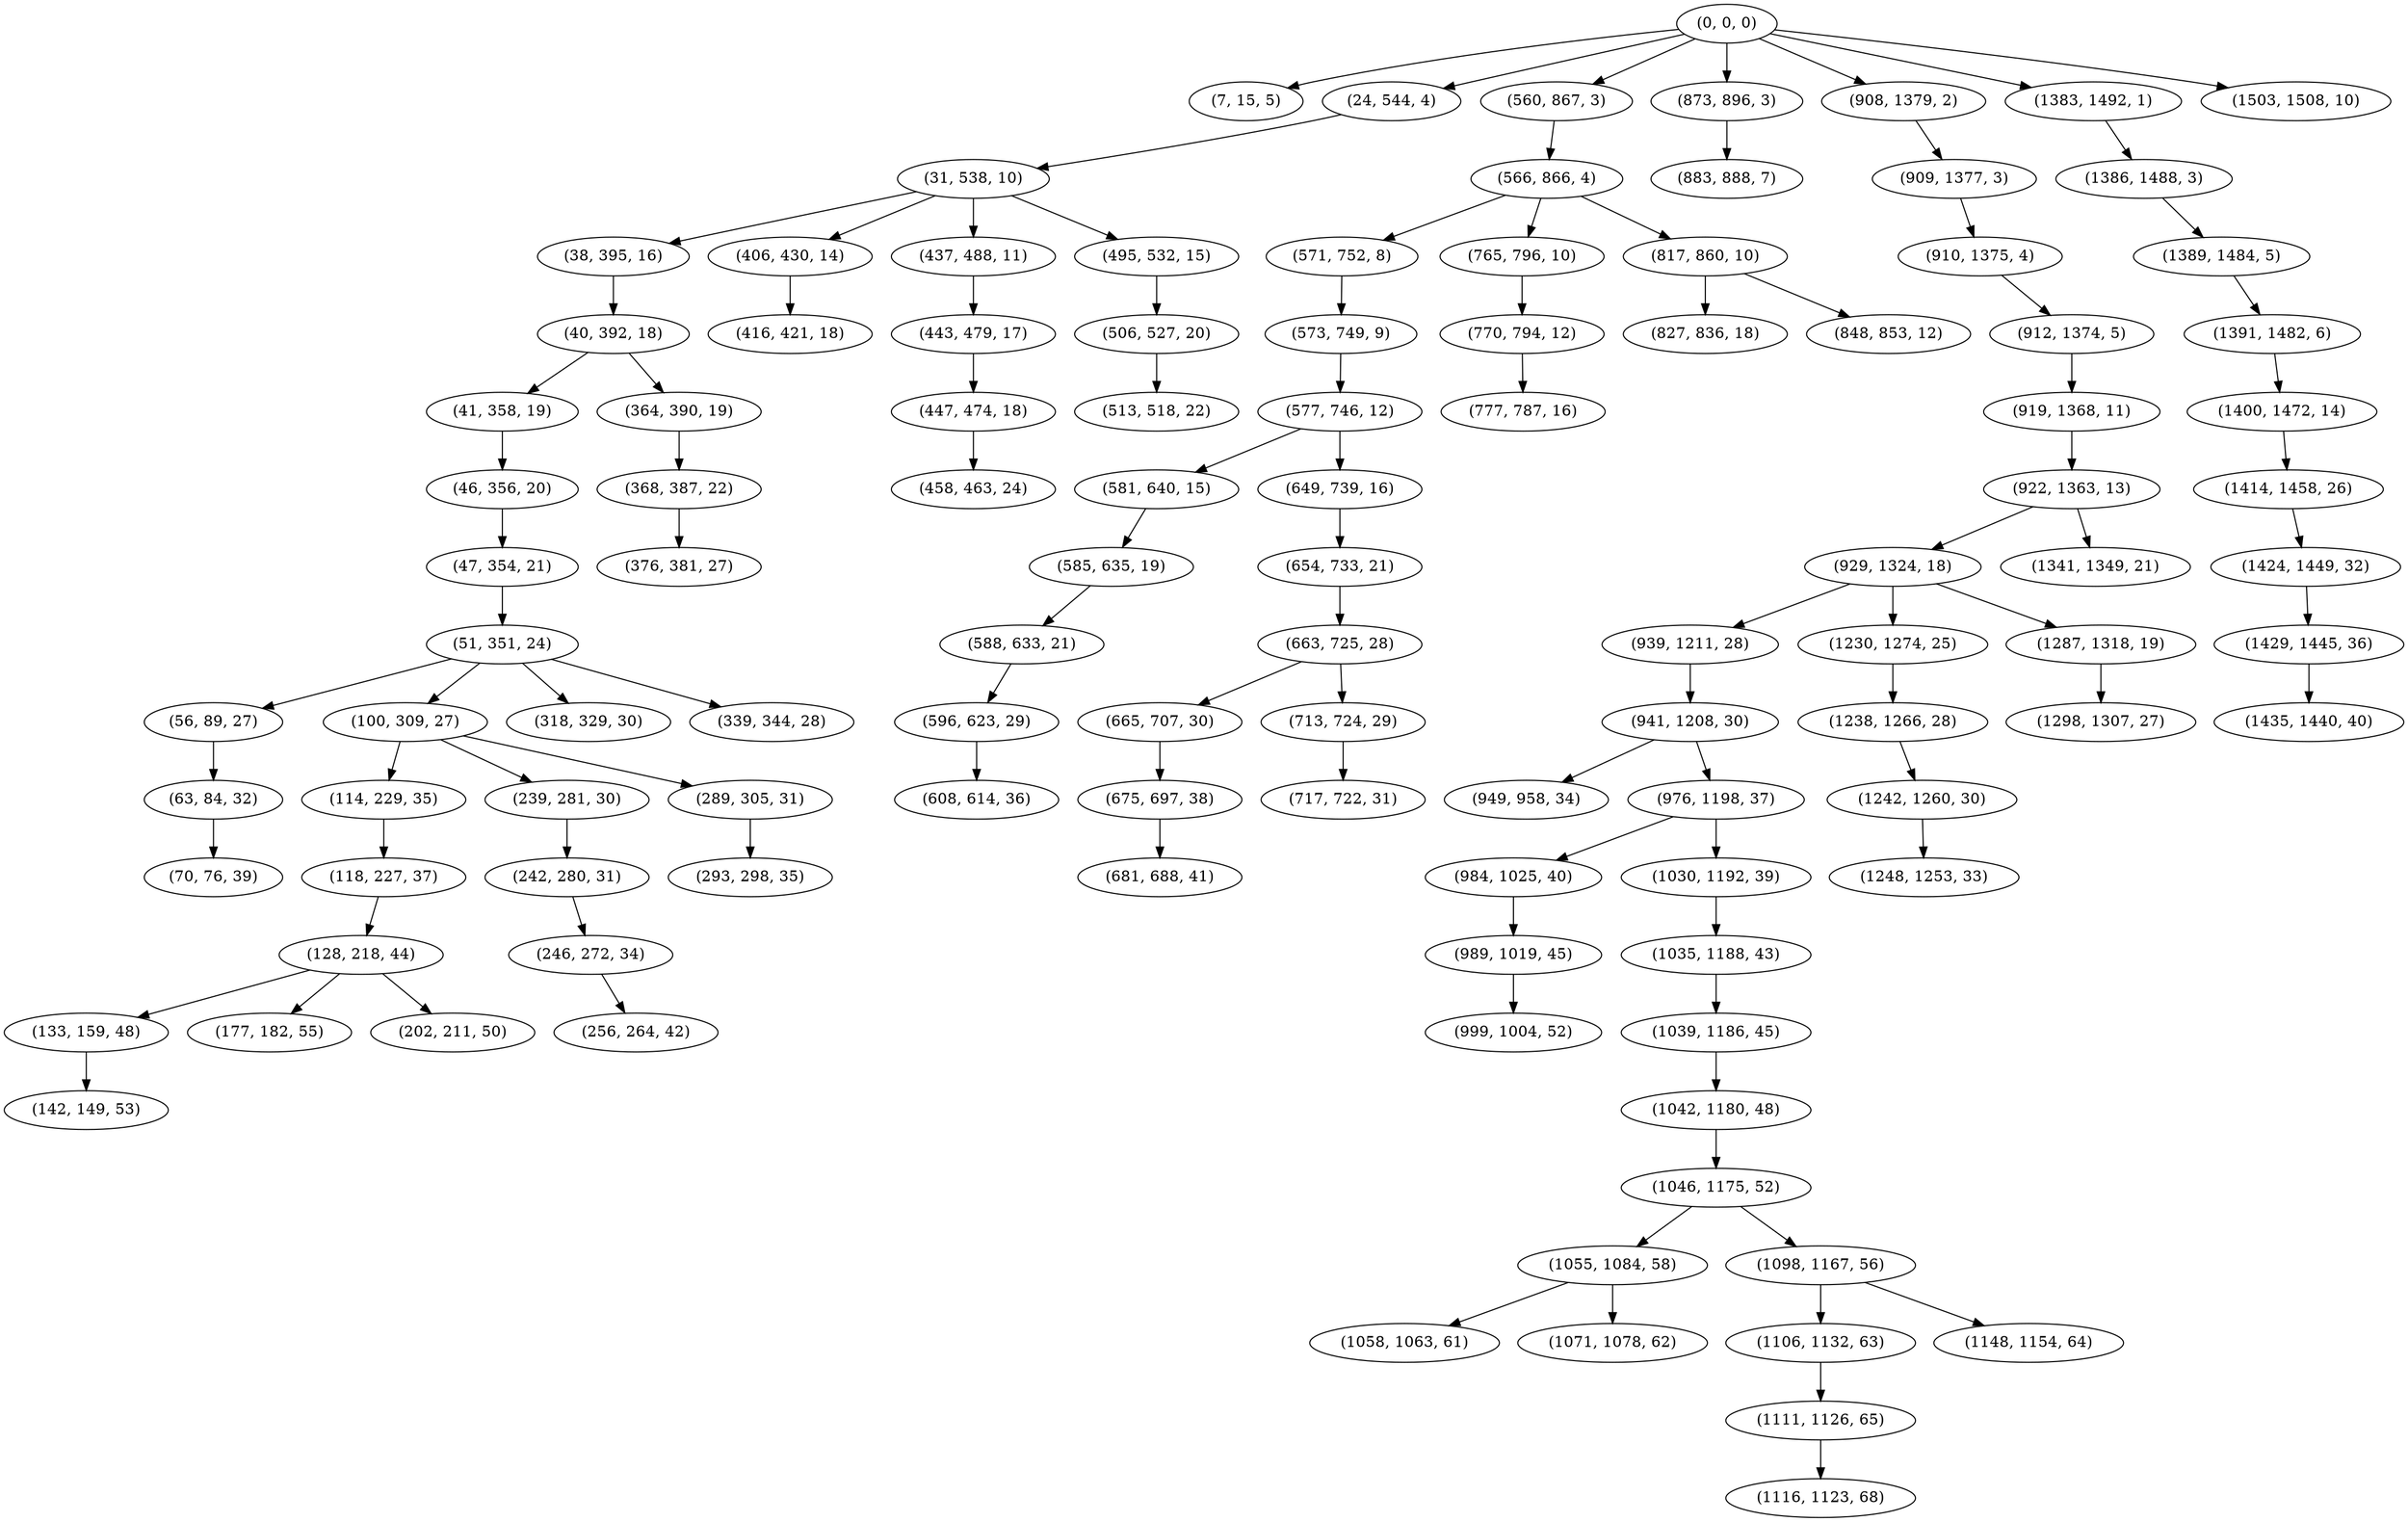digraph tree {
    "(0, 0, 0)";
    "(7, 15, 5)";
    "(24, 544, 4)";
    "(31, 538, 10)";
    "(38, 395, 16)";
    "(40, 392, 18)";
    "(41, 358, 19)";
    "(46, 356, 20)";
    "(47, 354, 21)";
    "(51, 351, 24)";
    "(56, 89, 27)";
    "(63, 84, 32)";
    "(70, 76, 39)";
    "(100, 309, 27)";
    "(114, 229, 35)";
    "(118, 227, 37)";
    "(128, 218, 44)";
    "(133, 159, 48)";
    "(142, 149, 53)";
    "(177, 182, 55)";
    "(202, 211, 50)";
    "(239, 281, 30)";
    "(242, 280, 31)";
    "(246, 272, 34)";
    "(256, 264, 42)";
    "(289, 305, 31)";
    "(293, 298, 35)";
    "(318, 329, 30)";
    "(339, 344, 28)";
    "(364, 390, 19)";
    "(368, 387, 22)";
    "(376, 381, 27)";
    "(406, 430, 14)";
    "(416, 421, 18)";
    "(437, 488, 11)";
    "(443, 479, 17)";
    "(447, 474, 18)";
    "(458, 463, 24)";
    "(495, 532, 15)";
    "(506, 527, 20)";
    "(513, 518, 22)";
    "(560, 867, 3)";
    "(566, 866, 4)";
    "(571, 752, 8)";
    "(573, 749, 9)";
    "(577, 746, 12)";
    "(581, 640, 15)";
    "(585, 635, 19)";
    "(588, 633, 21)";
    "(596, 623, 29)";
    "(608, 614, 36)";
    "(649, 739, 16)";
    "(654, 733, 21)";
    "(663, 725, 28)";
    "(665, 707, 30)";
    "(675, 697, 38)";
    "(681, 688, 41)";
    "(713, 724, 29)";
    "(717, 722, 31)";
    "(765, 796, 10)";
    "(770, 794, 12)";
    "(777, 787, 16)";
    "(817, 860, 10)";
    "(827, 836, 18)";
    "(848, 853, 12)";
    "(873, 896, 3)";
    "(883, 888, 7)";
    "(908, 1379, 2)";
    "(909, 1377, 3)";
    "(910, 1375, 4)";
    "(912, 1374, 5)";
    "(919, 1368, 11)";
    "(922, 1363, 13)";
    "(929, 1324, 18)";
    "(939, 1211, 28)";
    "(941, 1208, 30)";
    "(949, 958, 34)";
    "(976, 1198, 37)";
    "(984, 1025, 40)";
    "(989, 1019, 45)";
    "(999, 1004, 52)";
    "(1030, 1192, 39)";
    "(1035, 1188, 43)";
    "(1039, 1186, 45)";
    "(1042, 1180, 48)";
    "(1046, 1175, 52)";
    "(1055, 1084, 58)";
    "(1058, 1063, 61)";
    "(1071, 1078, 62)";
    "(1098, 1167, 56)";
    "(1106, 1132, 63)";
    "(1111, 1126, 65)";
    "(1116, 1123, 68)";
    "(1148, 1154, 64)";
    "(1230, 1274, 25)";
    "(1238, 1266, 28)";
    "(1242, 1260, 30)";
    "(1248, 1253, 33)";
    "(1287, 1318, 19)";
    "(1298, 1307, 27)";
    "(1341, 1349, 21)";
    "(1383, 1492, 1)";
    "(1386, 1488, 3)";
    "(1389, 1484, 5)";
    "(1391, 1482, 6)";
    "(1400, 1472, 14)";
    "(1414, 1458, 26)";
    "(1424, 1449, 32)";
    "(1429, 1445, 36)";
    "(1435, 1440, 40)";
    "(1503, 1508, 10)";
    "(0, 0, 0)" -> "(7, 15, 5)";
    "(0, 0, 0)" -> "(24, 544, 4)";
    "(0, 0, 0)" -> "(560, 867, 3)";
    "(0, 0, 0)" -> "(873, 896, 3)";
    "(0, 0, 0)" -> "(908, 1379, 2)";
    "(0, 0, 0)" -> "(1383, 1492, 1)";
    "(0, 0, 0)" -> "(1503, 1508, 10)";
    "(24, 544, 4)" -> "(31, 538, 10)";
    "(31, 538, 10)" -> "(38, 395, 16)";
    "(31, 538, 10)" -> "(406, 430, 14)";
    "(31, 538, 10)" -> "(437, 488, 11)";
    "(31, 538, 10)" -> "(495, 532, 15)";
    "(38, 395, 16)" -> "(40, 392, 18)";
    "(40, 392, 18)" -> "(41, 358, 19)";
    "(40, 392, 18)" -> "(364, 390, 19)";
    "(41, 358, 19)" -> "(46, 356, 20)";
    "(46, 356, 20)" -> "(47, 354, 21)";
    "(47, 354, 21)" -> "(51, 351, 24)";
    "(51, 351, 24)" -> "(56, 89, 27)";
    "(51, 351, 24)" -> "(100, 309, 27)";
    "(51, 351, 24)" -> "(318, 329, 30)";
    "(51, 351, 24)" -> "(339, 344, 28)";
    "(56, 89, 27)" -> "(63, 84, 32)";
    "(63, 84, 32)" -> "(70, 76, 39)";
    "(100, 309, 27)" -> "(114, 229, 35)";
    "(100, 309, 27)" -> "(239, 281, 30)";
    "(100, 309, 27)" -> "(289, 305, 31)";
    "(114, 229, 35)" -> "(118, 227, 37)";
    "(118, 227, 37)" -> "(128, 218, 44)";
    "(128, 218, 44)" -> "(133, 159, 48)";
    "(128, 218, 44)" -> "(177, 182, 55)";
    "(128, 218, 44)" -> "(202, 211, 50)";
    "(133, 159, 48)" -> "(142, 149, 53)";
    "(239, 281, 30)" -> "(242, 280, 31)";
    "(242, 280, 31)" -> "(246, 272, 34)";
    "(246, 272, 34)" -> "(256, 264, 42)";
    "(289, 305, 31)" -> "(293, 298, 35)";
    "(364, 390, 19)" -> "(368, 387, 22)";
    "(368, 387, 22)" -> "(376, 381, 27)";
    "(406, 430, 14)" -> "(416, 421, 18)";
    "(437, 488, 11)" -> "(443, 479, 17)";
    "(443, 479, 17)" -> "(447, 474, 18)";
    "(447, 474, 18)" -> "(458, 463, 24)";
    "(495, 532, 15)" -> "(506, 527, 20)";
    "(506, 527, 20)" -> "(513, 518, 22)";
    "(560, 867, 3)" -> "(566, 866, 4)";
    "(566, 866, 4)" -> "(571, 752, 8)";
    "(566, 866, 4)" -> "(765, 796, 10)";
    "(566, 866, 4)" -> "(817, 860, 10)";
    "(571, 752, 8)" -> "(573, 749, 9)";
    "(573, 749, 9)" -> "(577, 746, 12)";
    "(577, 746, 12)" -> "(581, 640, 15)";
    "(577, 746, 12)" -> "(649, 739, 16)";
    "(581, 640, 15)" -> "(585, 635, 19)";
    "(585, 635, 19)" -> "(588, 633, 21)";
    "(588, 633, 21)" -> "(596, 623, 29)";
    "(596, 623, 29)" -> "(608, 614, 36)";
    "(649, 739, 16)" -> "(654, 733, 21)";
    "(654, 733, 21)" -> "(663, 725, 28)";
    "(663, 725, 28)" -> "(665, 707, 30)";
    "(663, 725, 28)" -> "(713, 724, 29)";
    "(665, 707, 30)" -> "(675, 697, 38)";
    "(675, 697, 38)" -> "(681, 688, 41)";
    "(713, 724, 29)" -> "(717, 722, 31)";
    "(765, 796, 10)" -> "(770, 794, 12)";
    "(770, 794, 12)" -> "(777, 787, 16)";
    "(817, 860, 10)" -> "(827, 836, 18)";
    "(817, 860, 10)" -> "(848, 853, 12)";
    "(873, 896, 3)" -> "(883, 888, 7)";
    "(908, 1379, 2)" -> "(909, 1377, 3)";
    "(909, 1377, 3)" -> "(910, 1375, 4)";
    "(910, 1375, 4)" -> "(912, 1374, 5)";
    "(912, 1374, 5)" -> "(919, 1368, 11)";
    "(919, 1368, 11)" -> "(922, 1363, 13)";
    "(922, 1363, 13)" -> "(929, 1324, 18)";
    "(922, 1363, 13)" -> "(1341, 1349, 21)";
    "(929, 1324, 18)" -> "(939, 1211, 28)";
    "(929, 1324, 18)" -> "(1230, 1274, 25)";
    "(929, 1324, 18)" -> "(1287, 1318, 19)";
    "(939, 1211, 28)" -> "(941, 1208, 30)";
    "(941, 1208, 30)" -> "(949, 958, 34)";
    "(941, 1208, 30)" -> "(976, 1198, 37)";
    "(976, 1198, 37)" -> "(984, 1025, 40)";
    "(976, 1198, 37)" -> "(1030, 1192, 39)";
    "(984, 1025, 40)" -> "(989, 1019, 45)";
    "(989, 1019, 45)" -> "(999, 1004, 52)";
    "(1030, 1192, 39)" -> "(1035, 1188, 43)";
    "(1035, 1188, 43)" -> "(1039, 1186, 45)";
    "(1039, 1186, 45)" -> "(1042, 1180, 48)";
    "(1042, 1180, 48)" -> "(1046, 1175, 52)";
    "(1046, 1175, 52)" -> "(1055, 1084, 58)";
    "(1046, 1175, 52)" -> "(1098, 1167, 56)";
    "(1055, 1084, 58)" -> "(1058, 1063, 61)";
    "(1055, 1084, 58)" -> "(1071, 1078, 62)";
    "(1098, 1167, 56)" -> "(1106, 1132, 63)";
    "(1098, 1167, 56)" -> "(1148, 1154, 64)";
    "(1106, 1132, 63)" -> "(1111, 1126, 65)";
    "(1111, 1126, 65)" -> "(1116, 1123, 68)";
    "(1230, 1274, 25)" -> "(1238, 1266, 28)";
    "(1238, 1266, 28)" -> "(1242, 1260, 30)";
    "(1242, 1260, 30)" -> "(1248, 1253, 33)";
    "(1287, 1318, 19)" -> "(1298, 1307, 27)";
    "(1383, 1492, 1)" -> "(1386, 1488, 3)";
    "(1386, 1488, 3)" -> "(1389, 1484, 5)";
    "(1389, 1484, 5)" -> "(1391, 1482, 6)";
    "(1391, 1482, 6)" -> "(1400, 1472, 14)";
    "(1400, 1472, 14)" -> "(1414, 1458, 26)";
    "(1414, 1458, 26)" -> "(1424, 1449, 32)";
    "(1424, 1449, 32)" -> "(1429, 1445, 36)";
    "(1429, 1445, 36)" -> "(1435, 1440, 40)";
}
